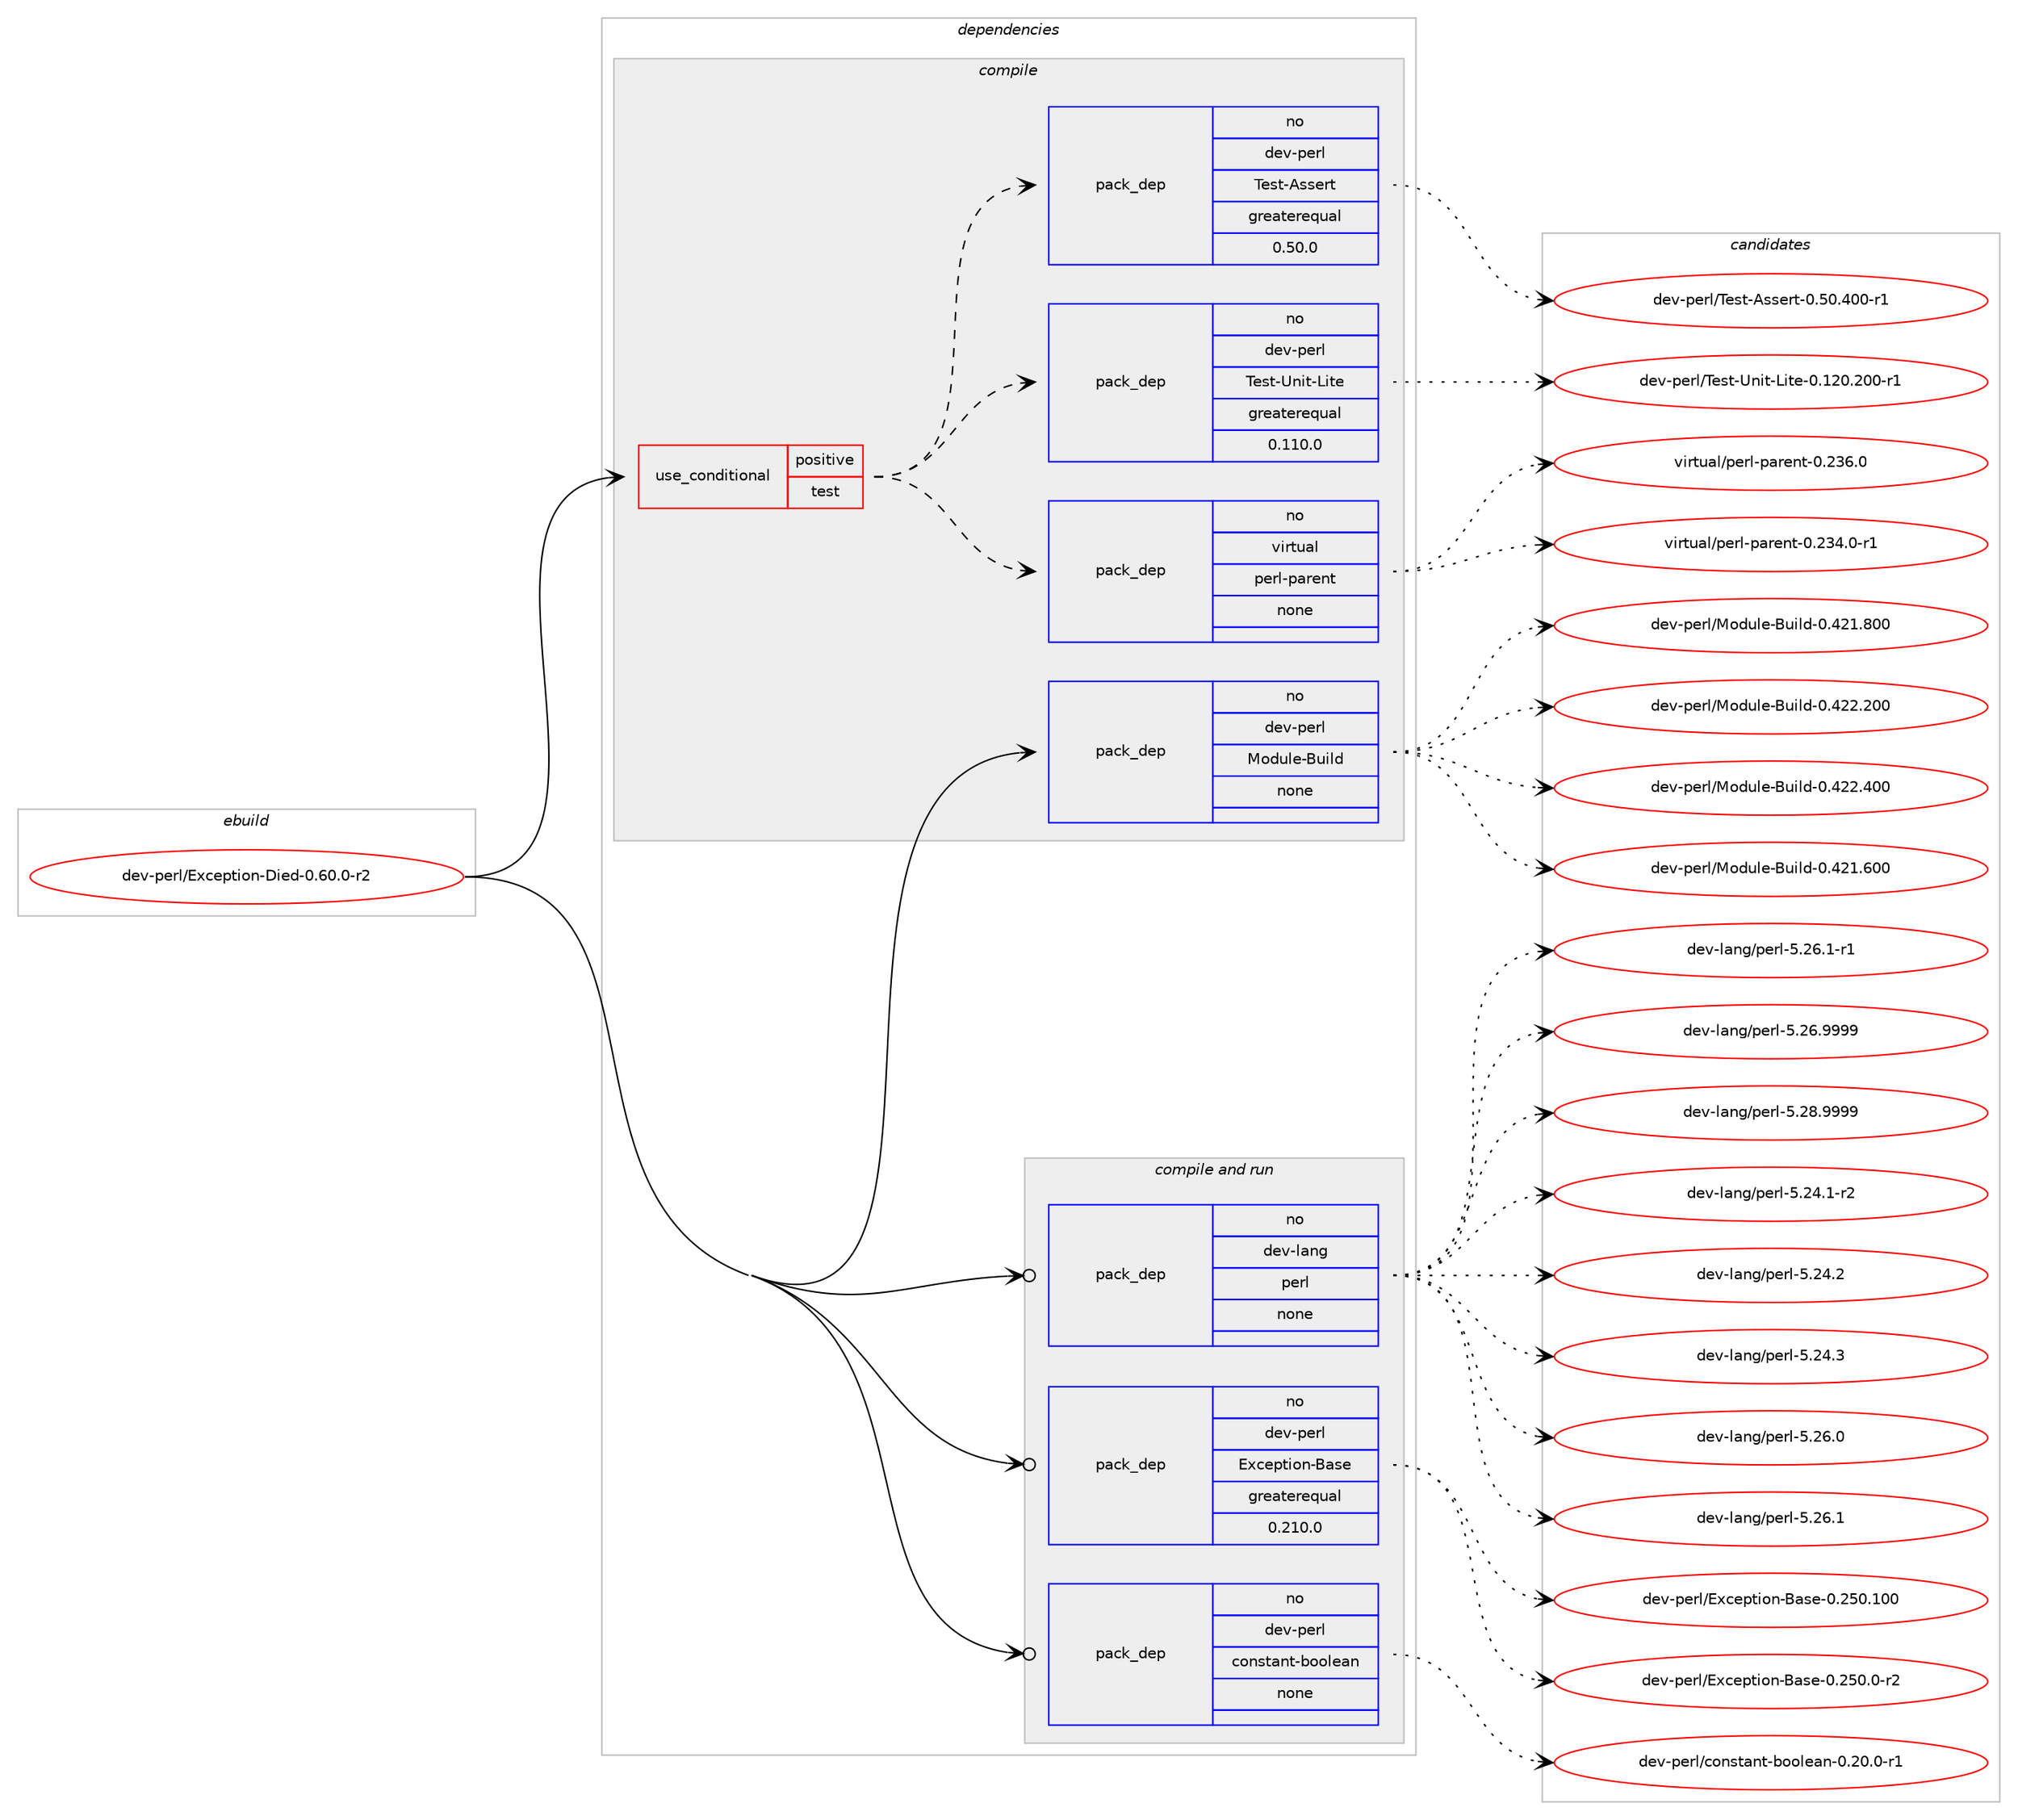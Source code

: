 digraph prolog {

# *************
# Graph options
# *************

newrank=true;
concentrate=true;
compound=true;
graph [rankdir=LR,fontname=Helvetica,fontsize=10,ranksep=1.5];#, ranksep=2.5, nodesep=0.2];
edge  [arrowhead=vee];
node  [fontname=Helvetica,fontsize=10];

# **********
# The ebuild
# **********

subgraph cluster_leftcol {
color=gray;
rank=same;
label=<<i>ebuild</i>>;
id [label="dev-perl/Exception-Died-0.60.0-r2", color=red, width=4, href="../dev-perl/Exception-Died-0.60.0-r2.svg"];
}

# ****************
# The dependencies
# ****************

subgraph cluster_midcol {
color=gray;
label=<<i>dependencies</i>>;
subgraph cluster_compile {
fillcolor="#eeeeee";
style=filled;
label=<<i>compile</i>>;
subgraph cond27173 {
dependency129884 [label=<<TABLE BORDER="0" CELLBORDER="1" CELLSPACING="0" CELLPADDING="4"><TR><TD ROWSPAN="3" CELLPADDING="10">use_conditional</TD></TR><TR><TD>positive</TD></TR><TR><TD>test</TD></TR></TABLE>>, shape=none, color=red];
subgraph pack99040 {
dependency129885 [label=<<TABLE BORDER="0" CELLBORDER="1" CELLSPACING="0" CELLPADDING="4" WIDTH="220"><TR><TD ROWSPAN="6" CELLPADDING="30">pack_dep</TD></TR><TR><TD WIDTH="110">no</TD></TR><TR><TD>virtual</TD></TR><TR><TD>perl-parent</TD></TR><TR><TD>none</TD></TR><TR><TD></TD></TR></TABLE>>, shape=none, color=blue];
}
dependency129884:e -> dependency129885:w [weight=20,style="dashed",arrowhead="vee"];
subgraph pack99041 {
dependency129886 [label=<<TABLE BORDER="0" CELLBORDER="1" CELLSPACING="0" CELLPADDING="4" WIDTH="220"><TR><TD ROWSPAN="6" CELLPADDING="30">pack_dep</TD></TR><TR><TD WIDTH="110">no</TD></TR><TR><TD>dev-perl</TD></TR><TR><TD>Test-Unit-Lite</TD></TR><TR><TD>greaterequal</TD></TR><TR><TD>0.110.0</TD></TR></TABLE>>, shape=none, color=blue];
}
dependency129884:e -> dependency129886:w [weight=20,style="dashed",arrowhead="vee"];
subgraph pack99042 {
dependency129887 [label=<<TABLE BORDER="0" CELLBORDER="1" CELLSPACING="0" CELLPADDING="4" WIDTH="220"><TR><TD ROWSPAN="6" CELLPADDING="30">pack_dep</TD></TR><TR><TD WIDTH="110">no</TD></TR><TR><TD>dev-perl</TD></TR><TR><TD>Test-Assert</TD></TR><TR><TD>greaterequal</TD></TR><TR><TD>0.50.0</TD></TR></TABLE>>, shape=none, color=blue];
}
dependency129884:e -> dependency129887:w [weight=20,style="dashed",arrowhead="vee"];
}
id:e -> dependency129884:w [weight=20,style="solid",arrowhead="vee"];
subgraph pack99043 {
dependency129888 [label=<<TABLE BORDER="0" CELLBORDER="1" CELLSPACING="0" CELLPADDING="4" WIDTH="220"><TR><TD ROWSPAN="6" CELLPADDING="30">pack_dep</TD></TR><TR><TD WIDTH="110">no</TD></TR><TR><TD>dev-perl</TD></TR><TR><TD>Module-Build</TD></TR><TR><TD>none</TD></TR><TR><TD></TD></TR></TABLE>>, shape=none, color=blue];
}
id:e -> dependency129888:w [weight=20,style="solid",arrowhead="vee"];
}
subgraph cluster_compileandrun {
fillcolor="#eeeeee";
style=filled;
label=<<i>compile and run</i>>;
subgraph pack99044 {
dependency129889 [label=<<TABLE BORDER="0" CELLBORDER="1" CELLSPACING="0" CELLPADDING="4" WIDTH="220"><TR><TD ROWSPAN="6" CELLPADDING="30">pack_dep</TD></TR><TR><TD WIDTH="110">no</TD></TR><TR><TD>dev-lang</TD></TR><TR><TD>perl</TD></TR><TR><TD>none</TD></TR><TR><TD></TD></TR></TABLE>>, shape=none, color=blue];
}
id:e -> dependency129889:w [weight=20,style="solid",arrowhead="odotvee"];
subgraph pack99045 {
dependency129890 [label=<<TABLE BORDER="0" CELLBORDER="1" CELLSPACING="0" CELLPADDING="4" WIDTH="220"><TR><TD ROWSPAN="6" CELLPADDING="30">pack_dep</TD></TR><TR><TD WIDTH="110">no</TD></TR><TR><TD>dev-perl</TD></TR><TR><TD>Exception-Base</TD></TR><TR><TD>greaterequal</TD></TR><TR><TD>0.210.0</TD></TR></TABLE>>, shape=none, color=blue];
}
id:e -> dependency129890:w [weight=20,style="solid",arrowhead="odotvee"];
subgraph pack99046 {
dependency129891 [label=<<TABLE BORDER="0" CELLBORDER="1" CELLSPACING="0" CELLPADDING="4" WIDTH="220"><TR><TD ROWSPAN="6" CELLPADDING="30">pack_dep</TD></TR><TR><TD WIDTH="110">no</TD></TR><TR><TD>dev-perl</TD></TR><TR><TD>constant-boolean</TD></TR><TR><TD>none</TD></TR><TR><TD></TD></TR></TABLE>>, shape=none, color=blue];
}
id:e -> dependency129891:w [weight=20,style="solid",arrowhead="odotvee"];
}
subgraph cluster_run {
fillcolor="#eeeeee";
style=filled;
label=<<i>run</i>>;
}
}

# **************
# The candidates
# **************

subgraph cluster_choices {
rank=same;
color=gray;
label=<<i>candidates</i>>;

subgraph choice99040 {
color=black;
nodesep=1;
choice1181051141161179710847112101114108451129711410111011645484650515246484511449 [label="virtual/perl-parent-0.234.0-r1", color=red, width=4,href="../virtual/perl-parent-0.234.0-r1.svg"];
choice118105114116117971084711210111410845112971141011101164548465051544648 [label="virtual/perl-parent-0.236.0", color=red, width=4,href="../virtual/perl-parent-0.236.0.svg"];
dependency129885:e -> choice1181051141161179710847112101114108451129711410111011645484650515246484511449:w [style=dotted,weight="100"];
dependency129885:e -> choice118105114116117971084711210111410845112971141011101164548465051544648:w [style=dotted,weight="100"];
}
subgraph choice99041 {
color=black;
nodesep=1;
choice10010111845112101114108478410111511645851101051164576105116101454846495048465048484511449 [label="dev-perl/Test-Unit-Lite-0.120.200-r1", color=red, width=4,href="../dev-perl/Test-Unit-Lite-0.120.200-r1.svg"];
dependency129886:e -> choice10010111845112101114108478410111511645851101051164576105116101454846495048465048484511449:w [style=dotted,weight="100"];
}
subgraph choice99042 {
color=black;
nodesep=1;
choice10010111845112101114108478410111511645651151151011141164548465348465248484511449 [label="dev-perl/Test-Assert-0.50.400-r1", color=red, width=4,href="../dev-perl/Test-Assert-0.50.400-r1.svg"];
dependency129887:e -> choice10010111845112101114108478410111511645651151151011141164548465348465248484511449:w [style=dotted,weight="100"];
}
subgraph choice99043 {
color=black;
nodesep=1;
choice100101118451121011141084777111100117108101456611710510810045484652504946544848 [label="dev-perl/Module-Build-0.421.600", color=red, width=4,href="../dev-perl/Module-Build-0.421.600.svg"];
choice100101118451121011141084777111100117108101456611710510810045484652504946564848 [label="dev-perl/Module-Build-0.421.800", color=red, width=4,href="../dev-perl/Module-Build-0.421.800.svg"];
choice100101118451121011141084777111100117108101456611710510810045484652505046504848 [label="dev-perl/Module-Build-0.422.200", color=red, width=4,href="../dev-perl/Module-Build-0.422.200.svg"];
choice100101118451121011141084777111100117108101456611710510810045484652505046524848 [label="dev-perl/Module-Build-0.422.400", color=red, width=4,href="../dev-perl/Module-Build-0.422.400.svg"];
dependency129888:e -> choice100101118451121011141084777111100117108101456611710510810045484652504946544848:w [style=dotted,weight="100"];
dependency129888:e -> choice100101118451121011141084777111100117108101456611710510810045484652504946564848:w [style=dotted,weight="100"];
dependency129888:e -> choice100101118451121011141084777111100117108101456611710510810045484652505046504848:w [style=dotted,weight="100"];
dependency129888:e -> choice100101118451121011141084777111100117108101456611710510810045484652505046524848:w [style=dotted,weight="100"];
}
subgraph choice99044 {
color=black;
nodesep=1;
choice100101118451089711010347112101114108455346505246494511450 [label="dev-lang/perl-5.24.1-r2", color=red, width=4,href="../dev-lang/perl-5.24.1-r2.svg"];
choice10010111845108971101034711210111410845534650524650 [label="dev-lang/perl-5.24.2", color=red, width=4,href="../dev-lang/perl-5.24.2.svg"];
choice10010111845108971101034711210111410845534650524651 [label="dev-lang/perl-5.24.3", color=red, width=4,href="../dev-lang/perl-5.24.3.svg"];
choice10010111845108971101034711210111410845534650544648 [label="dev-lang/perl-5.26.0", color=red, width=4,href="../dev-lang/perl-5.26.0.svg"];
choice10010111845108971101034711210111410845534650544649 [label="dev-lang/perl-5.26.1", color=red, width=4,href="../dev-lang/perl-5.26.1.svg"];
choice100101118451089711010347112101114108455346505446494511449 [label="dev-lang/perl-5.26.1-r1", color=red, width=4,href="../dev-lang/perl-5.26.1-r1.svg"];
choice10010111845108971101034711210111410845534650544657575757 [label="dev-lang/perl-5.26.9999", color=red, width=4,href="../dev-lang/perl-5.26.9999.svg"];
choice10010111845108971101034711210111410845534650564657575757 [label="dev-lang/perl-5.28.9999", color=red, width=4,href="../dev-lang/perl-5.28.9999.svg"];
dependency129889:e -> choice100101118451089711010347112101114108455346505246494511450:w [style=dotted,weight="100"];
dependency129889:e -> choice10010111845108971101034711210111410845534650524650:w [style=dotted,weight="100"];
dependency129889:e -> choice10010111845108971101034711210111410845534650524651:w [style=dotted,weight="100"];
dependency129889:e -> choice10010111845108971101034711210111410845534650544648:w [style=dotted,weight="100"];
dependency129889:e -> choice10010111845108971101034711210111410845534650544649:w [style=dotted,weight="100"];
dependency129889:e -> choice100101118451089711010347112101114108455346505446494511449:w [style=dotted,weight="100"];
dependency129889:e -> choice10010111845108971101034711210111410845534650544657575757:w [style=dotted,weight="100"];
dependency129889:e -> choice10010111845108971101034711210111410845534650564657575757:w [style=dotted,weight="100"];
}
subgraph choice99045 {
color=black;
nodesep=1;
choice1001011184511210111410847691209910111211610511111045669711510145484650534846484511450 [label="dev-perl/Exception-Base-0.250.0-r2", color=red, width=4,href="../dev-perl/Exception-Base-0.250.0-r2.svg"];
choice1001011184511210111410847691209910111211610511111045669711510145484650534846494848 [label="dev-perl/Exception-Base-0.250.100", color=red, width=4,href="../dev-perl/Exception-Base-0.250.100.svg"];
dependency129890:e -> choice1001011184511210111410847691209910111211610511111045669711510145484650534846484511450:w [style=dotted,weight="100"];
dependency129890:e -> choice1001011184511210111410847691209910111211610511111045669711510145484650534846494848:w [style=dotted,weight="100"];
}
subgraph choice99046 {
color=black;
nodesep=1;
choice10010111845112101114108479911111011511697110116459811111110810197110454846504846484511449 [label="dev-perl/constant-boolean-0.20.0-r1", color=red, width=4,href="../dev-perl/constant-boolean-0.20.0-r1.svg"];
dependency129891:e -> choice10010111845112101114108479911111011511697110116459811111110810197110454846504846484511449:w [style=dotted,weight="100"];
}
}

}
